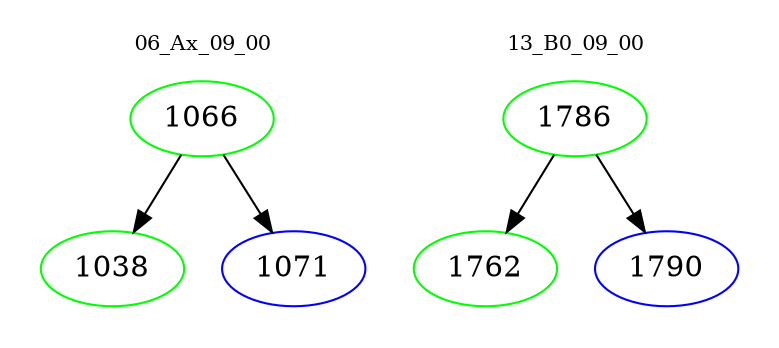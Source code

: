 digraph{
subgraph cluster_0 {
color = white
label = "06_Ax_09_00";
fontsize=10;
T0_1066 [label="1066", color="green"]
T0_1066 -> T0_1038 [color="black"]
T0_1038 [label="1038", color="green"]
T0_1066 -> T0_1071 [color="black"]
T0_1071 [label="1071", color="blue"]
}
subgraph cluster_1 {
color = white
label = "13_B0_09_00";
fontsize=10;
T1_1786 [label="1786", color="green"]
T1_1786 -> T1_1762 [color="black"]
T1_1762 [label="1762", color="green"]
T1_1786 -> T1_1790 [color="black"]
T1_1790 [label="1790", color="blue"]
}
}
